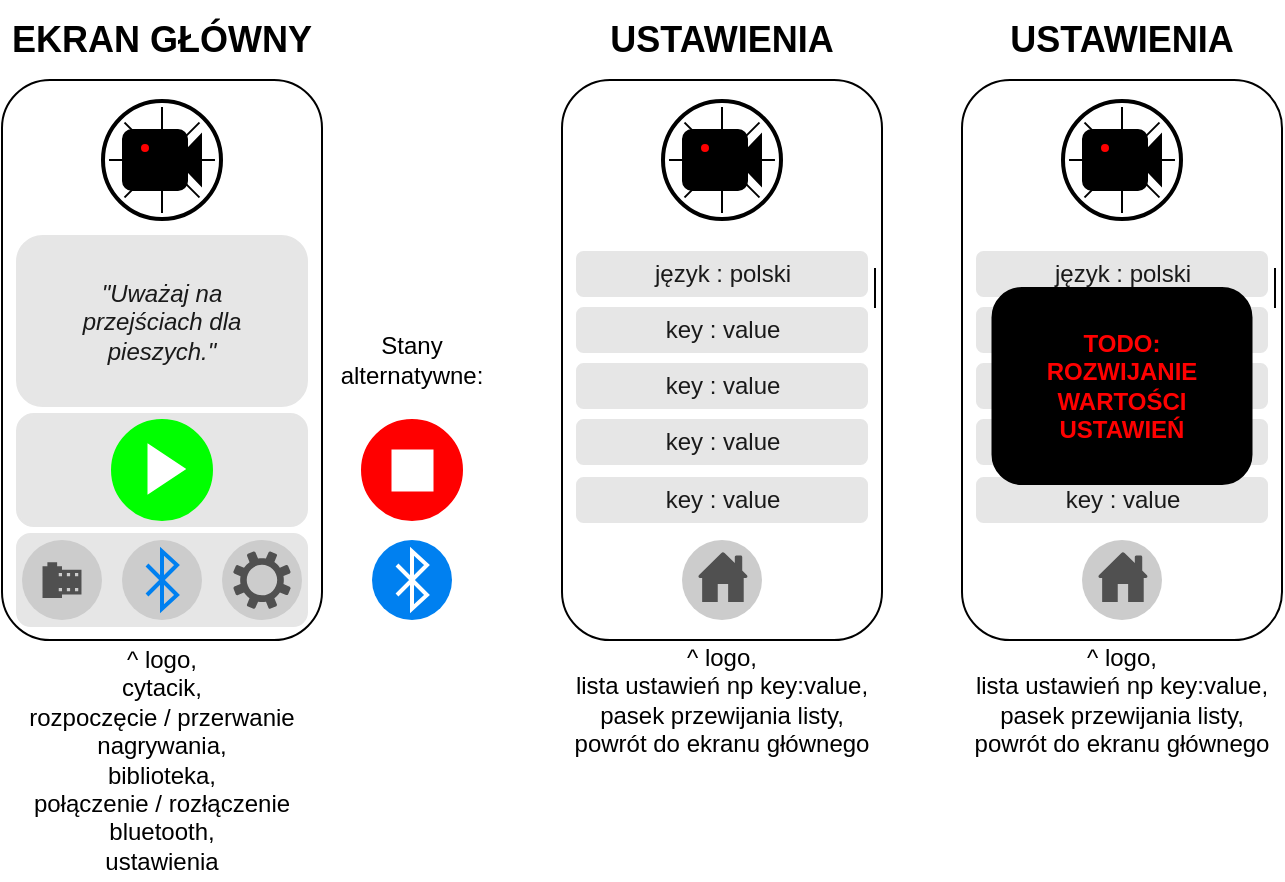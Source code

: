 <mxfile version="21.6.5" type="device">
  <diagram name="Page-1" id="VigYmMtTyxd7N-UWOCeD">
    <mxGraphModel dx="863" dy="505" grid="1" gridSize="10" guides="1" tooltips="1" connect="1" arrows="1" fold="1" page="1" pageScale="1" pageWidth="827" pageHeight="1169" math="0" shadow="0">
      <root>
        <mxCell id="0" />
        <mxCell id="1" parent="0" />
        <mxCell id="5UjWB_cvu-2O-xfTB6Tj-1" value="" style="rounded=1;whiteSpace=wrap;html=1;fillColor=#FFFFFF;" vertex="1" parent="1">
          <mxGeometry y="40" width="160" height="280" as="geometry" />
        </mxCell>
        <mxCell id="5UjWB_cvu-2O-xfTB6Tj-9" value="" style="rounded=1;whiteSpace=wrap;html=1;strokeColor=#E6E6E6;fillColor=#E6E6E6;" vertex="1" parent="1">
          <mxGeometry x="7.5" y="267" width="145" height="46" as="geometry" />
        </mxCell>
        <mxCell id="5UjWB_cvu-2O-xfTB6Tj-31" value="" style="rounded=1;whiteSpace=wrap;html=1;strokeColor=#E6E6E6;fillColor=#E6E6E6;" vertex="1" parent="1">
          <mxGeometry x="7.5" y="207" width="145" height="56" as="geometry" />
        </mxCell>
        <mxCell id="5UjWB_cvu-2O-xfTB6Tj-2" value="" style="ellipse;whiteSpace=wrap;html=1;aspect=fixed;fillColor=#00FF00;strokeColor=#00FF00;" vertex="1" parent="1">
          <mxGeometry x="55" y="210" width="50" height="50" as="geometry" />
        </mxCell>
        <mxCell id="5UjWB_cvu-2O-xfTB6Tj-3" value="" style="triangle;whiteSpace=wrap;html=1;strokeColor=#FFFFFF;" vertex="1" parent="1">
          <mxGeometry x="73.25" y="222.5" width="18" height="24" as="geometry" />
        </mxCell>
        <mxCell id="5UjWB_cvu-2O-xfTB6Tj-7" value="" style="shape=ellipse;dashed=0;strokeColor=none;shadow=0;fontSize=13;align=center;verticalAlign=top;labelPosition=center;verticalLabelPosition=bottom;html=1;aspect=fixed;fillColor=#CCCCCC;" vertex="1" parent="1">
          <mxGeometry x="10" y="270" width="40" height="40" as="geometry" />
        </mxCell>
        <mxCell id="5UjWB_cvu-2O-xfTB6Tj-8" value="" style="dashed=0;html=1;shape=mxgraph.gmdl.gallery;strokeColor=none;fillColor=#505050;shadow=0;sketch=0;html=1;labelPosition=center;verticalLabelPosition=bottom;align=center;verticalAlign=top;aspect=fixed;" vertex="1" parent="5UjWB_cvu-2O-xfTB6Tj-7">
          <mxGeometry x="10.26" y="11.09" width="19.48" height="17.86" as="geometry" />
        </mxCell>
        <mxCell id="5UjWB_cvu-2O-xfTB6Tj-15" value="" style="rounded=1;whiteSpace=wrap;html=1;strokeColor=#E6E6E6;fillColor=#E6E6E6;" vertex="1" parent="1">
          <mxGeometry x="7.5" y="118" width="145" height="85" as="geometry" />
        </mxCell>
        <mxCell id="5UjWB_cvu-2O-xfTB6Tj-10" value="&quot;Uważaj na przejściach dla pieszych.&quot;" style="text;html=1;strokeColor=none;fillColor=none;align=center;verticalAlign=middle;whiteSpace=wrap;rounded=0;fontStyle=2;fontColor=#1A1A1A;" vertex="1" parent="1">
          <mxGeometry x="35" y="140.5" width="90" height="40" as="geometry" />
        </mxCell>
        <mxCell id="5UjWB_cvu-2O-xfTB6Tj-13" value="" style="shape=ellipse;dashed=0;strokeColor=none;shadow=0;fontSize=13;align=center;verticalAlign=top;labelPosition=center;verticalLabelPosition=bottom;html=1;aspect=fixed;fillColor=#CCCCCC;" vertex="1" parent="1">
          <mxGeometry x="60" y="270" width="40" height="40" as="geometry" />
        </mxCell>
        <mxCell id="5UjWB_cvu-2O-xfTB6Tj-11" value="" style="html=1;verticalLabelPosition=bottom;align=center;labelBackgroundColor=#ffffff;verticalAlign=top;strokeWidth=2;strokeColor=#0080F0;shadow=0;dashed=0;shape=mxgraph.ios7.icons.bluetooth;pointerEvents=1" vertex="1" parent="1">
          <mxGeometry x="72.5" y="275.6" width="15" height="28.8" as="geometry" />
        </mxCell>
        <mxCell id="5UjWB_cvu-2O-xfTB6Tj-16" value="" style="shape=ellipse;dashed=0;strokeColor=none;shadow=0;fontSize=13;align=center;verticalAlign=top;labelPosition=center;verticalLabelPosition=bottom;html=1;aspect=fixed;fillColor=#CCCCCC;" vertex="1" parent="1">
          <mxGeometry x="110" y="270" width="40" height="40" as="geometry" />
        </mxCell>
        <mxCell id="5UjWB_cvu-2O-xfTB6Tj-6" value="" style="sketch=0;pointerEvents=1;shadow=0;dashed=0;html=1;strokeColor=none;labelPosition=center;verticalLabelPosition=bottom;verticalAlign=top;align=center;fillColor=#505050;shape=mxgraph.mscae.enterprise.settings;aspect=fixed;" vertex="1" parent="1">
          <mxGeometry x="115.63" y="275.65" width="28.75" height="28.75" as="geometry" />
        </mxCell>
        <mxCell id="5UjWB_cvu-2O-xfTB6Tj-30" value="" style="group" vertex="1" connectable="0" parent="1">
          <mxGeometry x="50" y="50" width="60" height="60" as="geometry" />
        </mxCell>
        <mxCell id="5UjWB_cvu-2O-xfTB6Tj-17" value="" style="ellipse;whiteSpace=wrap;html=1;fillColor=#000000;" vertex="1" parent="5UjWB_cvu-2O-xfTB6Tj-30">
          <mxGeometry width="60" height="60" as="geometry" />
        </mxCell>
        <mxCell id="5UjWB_cvu-2O-xfTB6Tj-18" value="" style="ellipse;whiteSpace=wrap;html=1;aspect=fixed;" vertex="1" parent="5UjWB_cvu-2O-xfTB6Tj-30">
          <mxGeometry x="2.5" y="2.5" width="55" height="55" as="geometry" />
        </mxCell>
        <mxCell id="5UjWB_cvu-2O-xfTB6Tj-19" value="" style="endArrow=none;html=1;rounded=0;exitX=0;exitY=1;exitDx=0;exitDy=0;entryX=1;entryY=0;entryDx=0;entryDy=0;" edge="1" parent="5UjWB_cvu-2O-xfTB6Tj-30" source="5UjWB_cvu-2O-xfTB6Tj-18" target="5UjWB_cvu-2O-xfTB6Tj-18">
          <mxGeometry width="50" height="50" relative="1" as="geometry">
            <mxPoint x="17.5" y="42.5" as="sourcePoint" />
            <mxPoint x="42.5" y="17.5" as="targetPoint" />
          </mxGeometry>
        </mxCell>
        <mxCell id="5UjWB_cvu-2O-xfTB6Tj-20" value="" style="endArrow=none;html=1;rounded=0;exitX=0;exitY=0.5;exitDx=0;exitDy=0;entryX=1;entryY=0.5;entryDx=0;entryDy=0;" edge="1" parent="5UjWB_cvu-2O-xfTB6Tj-30" source="5UjWB_cvu-2O-xfTB6Tj-18" target="5UjWB_cvu-2O-xfTB6Tj-18">
          <mxGeometry width="50" height="50" relative="1" as="geometry">
            <mxPoint x="15.555" y="54.445" as="sourcePoint" />
            <mxPoint x="54.445" y="15.555" as="targetPoint" />
          </mxGeometry>
        </mxCell>
        <mxCell id="5UjWB_cvu-2O-xfTB6Tj-21" value="" style="endArrow=none;html=1;rounded=0;exitX=0.5;exitY=1;exitDx=0;exitDy=0;entryX=0.5;entryY=0;entryDx=0;entryDy=0;" edge="1" parent="5UjWB_cvu-2O-xfTB6Tj-30" source="5UjWB_cvu-2O-xfTB6Tj-18" target="5UjWB_cvu-2O-xfTB6Tj-18">
          <mxGeometry width="50" height="50" relative="1" as="geometry">
            <mxPoint x="20.555" y="59.445" as="sourcePoint" />
            <mxPoint x="59.445" y="20.555" as="targetPoint" />
          </mxGeometry>
        </mxCell>
        <mxCell id="5UjWB_cvu-2O-xfTB6Tj-22" value="" style="endArrow=none;html=1;rounded=0;exitX=1;exitY=1;exitDx=0;exitDy=0;entryX=0;entryY=0;entryDx=0;entryDy=0;" edge="1" parent="5UjWB_cvu-2O-xfTB6Tj-30" source="5UjWB_cvu-2O-xfTB6Tj-18" target="5UjWB_cvu-2O-xfTB6Tj-18">
          <mxGeometry width="50" height="50" relative="1" as="geometry">
            <mxPoint x="25.555" y="64.445" as="sourcePoint" />
            <mxPoint x="64.445" y="25.555" as="targetPoint" />
          </mxGeometry>
        </mxCell>
        <mxCell id="5UjWB_cvu-2O-xfTB6Tj-23" value="" style="rounded=1;whiteSpace=wrap;html=1;fillColor=#000000;" vertex="1" parent="5UjWB_cvu-2O-xfTB6Tj-30">
          <mxGeometry x="10.5" y="15" width="32" height="30" as="geometry" />
        </mxCell>
        <mxCell id="5UjWB_cvu-2O-xfTB6Tj-24" value="" style="triangle;whiteSpace=wrap;html=1;fillColor=#000000;rotation=-180;" vertex="1" parent="5UjWB_cvu-2O-xfTB6Tj-30">
          <mxGeometry x="37.5" y="17.5" width="12" height="25" as="geometry" />
        </mxCell>
        <mxCell id="5UjWB_cvu-2O-xfTB6Tj-25" value="" style="ellipse;whiteSpace=wrap;html=1;aspect=fixed;fillColor=#FF0000;" vertex="1" parent="5UjWB_cvu-2O-xfTB6Tj-30">
          <mxGeometry x="19" y="21.5" width="5" height="5" as="geometry" />
        </mxCell>
        <mxCell id="5UjWB_cvu-2O-xfTB6Tj-26" value="" style="ellipse;whiteSpace=wrap;html=1;aspect=fixed;fillColor=none;strokeColor=#FFFFFF;strokeWidth=2;" vertex="1" parent="5UjWB_cvu-2O-xfTB6Tj-30">
          <mxGeometry x="2.5" y="2.5" width="55" height="55" as="geometry" />
        </mxCell>
        <mxCell id="5UjWB_cvu-2O-xfTB6Tj-32" value="^ logo,&lt;br&gt;cytacik,&lt;br&gt;rozpoczęcie / przerwanie nagrywania,&lt;br&gt;biblioteka,&lt;br&gt;połączenie / rozłączenie bluetooth,&lt;br&gt;ustawienia" style="text;html=1;strokeColor=none;fillColor=none;align=center;verticalAlign=middle;whiteSpace=wrap;rounded=0;" vertex="1" parent="1">
          <mxGeometry y="320" width="160" height="120" as="geometry" />
        </mxCell>
        <mxCell id="5UjWB_cvu-2O-xfTB6Tj-33" value="" style="ellipse;whiteSpace=wrap;html=1;aspect=fixed;fillColor=#FF0000;strokeColor=#FF0000;" vertex="1" parent="1">
          <mxGeometry x="180" y="210" width="50" height="50" as="geometry" />
        </mxCell>
        <mxCell id="5UjWB_cvu-2O-xfTB6Tj-34" value="" style="whiteSpace=wrap;html=1;aspect=fixed;strokeColor=#FFFFFF;" vertex="1" parent="1">
          <mxGeometry x="195.25" y="225.25" width="20" height="20" as="geometry" />
        </mxCell>
        <mxCell id="5UjWB_cvu-2O-xfTB6Tj-35" value="EKRAN GŁÓWNY" style="text;html=1;strokeColor=none;fillColor=none;align=center;verticalAlign=middle;whiteSpace=wrap;rounded=0;fontStyle=1;fontSize=18;" vertex="1" parent="1">
          <mxGeometry width="160" height="40" as="geometry" />
        </mxCell>
        <mxCell id="5UjWB_cvu-2O-xfTB6Tj-36" value="" style="rounded=1;whiteSpace=wrap;html=1;fillColor=#FFFFFF;" vertex="1" parent="1">
          <mxGeometry x="280" y="40" width="160" height="280" as="geometry" />
        </mxCell>
        <mxCell id="5UjWB_cvu-2O-xfTB6Tj-43" value="język : polski" style="rounded=1;whiteSpace=wrap;html=1;strokeColor=#E6E6E6;fillColor=#E6E6E6;fontColor=#1A1A1A;" vertex="1" parent="1">
          <mxGeometry x="287.5" y="126" width="145" height="22" as="geometry" />
        </mxCell>
        <mxCell id="5UjWB_cvu-2O-xfTB6Tj-49" value="" style="group" vertex="1" connectable="0" parent="1">
          <mxGeometry x="330" y="50" width="60" height="60" as="geometry" />
        </mxCell>
        <mxCell id="5UjWB_cvu-2O-xfTB6Tj-50" value="" style="ellipse;whiteSpace=wrap;html=1;fillColor=#000000;" vertex="1" parent="5UjWB_cvu-2O-xfTB6Tj-49">
          <mxGeometry width="60" height="60" as="geometry" />
        </mxCell>
        <mxCell id="5UjWB_cvu-2O-xfTB6Tj-51" value="" style="ellipse;whiteSpace=wrap;html=1;aspect=fixed;" vertex="1" parent="5UjWB_cvu-2O-xfTB6Tj-49">
          <mxGeometry x="2.5" y="2.5" width="55" height="55" as="geometry" />
        </mxCell>
        <mxCell id="5UjWB_cvu-2O-xfTB6Tj-52" value="" style="endArrow=none;html=1;rounded=0;exitX=0;exitY=1;exitDx=0;exitDy=0;entryX=1;entryY=0;entryDx=0;entryDy=0;" edge="1" parent="5UjWB_cvu-2O-xfTB6Tj-49" source="5UjWB_cvu-2O-xfTB6Tj-51" target="5UjWB_cvu-2O-xfTB6Tj-51">
          <mxGeometry width="50" height="50" relative="1" as="geometry">
            <mxPoint x="17.5" y="42.5" as="sourcePoint" />
            <mxPoint x="42.5" y="17.5" as="targetPoint" />
          </mxGeometry>
        </mxCell>
        <mxCell id="5UjWB_cvu-2O-xfTB6Tj-53" value="" style="endArrow=none;html=1;rounded=0;exitX=0;exitY=0.5;exitDx=0;exitDy=0;entryX=1;entryY=0.5;entryDx=0;entryDy=0;" edge="1" parent="5UjWB_cvu-2O-xfTB6Tj-49" source="5UjWB_cvu-2O-xfTB6Tj-51" target="5UjWB_cvu-2O-xfTB6Tj-51">
          <mxGeometry width="50" height="50" relative="1" as="geometry">
            <mxPoint x="15.555" y="54.445" as="sourcePoint" />
            <mxPoint x="54.445" y="15.555" as="targetPoint" />
          </mxGeometry>
        </mxCell>
        <mxCell id="5UjWB_cvu-2O-xfTB6Tj-54" value="" style="endArrow=none;html=1;rounded=0;exitX=0.5;exitY=1;exitDx=0;exitDy=0;entryX=0.5;entryY=0;entryDx=0;entryDy=0;" edge="1" parent="5UjWB_cvu-2O-xfTB6Tj-49" source="5UjWB_cvu-2O-xfTB6Tj-51" target="5UjWB_cvu-2O-xfTB6Tj-51">
          <mxGeometry width="50" height="50" relative="1" as="geometry">
            <mxPoint x="20.555" y="59.445" as="sourcePoint" />
            <mxPoint x="59.445" y="20.555" as="targetPoint" />
          </mxGeometry>
        </mxCell>
        <mxCell id="5UjWB_cvu-2O-xfTB6Tj-55" value="" style="endArrow=none;html=1;rounded=0;exitX=1;exitY=1;exitDx=0;exitDy=0;entryX=0;entryY=0;entryDx=0;entryDy=0;" edge="1" parent="5UjWB_cvu-2O-xfTB6Tj-49" source="5UjWB_cvu-2O-xfTB6Tj-51" target="5UjWB_cvu-2O-xfTB6Tj-51">
          <mxGeometry width="50" height="50" relative="1" as="geometry">
            <mxPoint x="25.555" y="64.445" as="sourcePoint" />
            <mxPoint x="64.445" y="25.555" as="targetPoint" />
          </mxGeometry>
        </mxCell>
        <mxCell id="5UjWB_cvu-2O-xfTB6Tj-56" value="" style="rounded=1;whiteSpace=wrap;html=1;fillColor=#000000;" vertex="1" parent="5UjWB_cvu-2O-xfTB6Tj-49">
          <mxGeometry x="10.5" y="15" width="32" height="30" as="geometry" />
        </mxCell>
        <mxCell id="5UjWB_cvu-2O-xfTB6Tj-57" value="" style="triangle;whiteSpace=wrap;html=1;fillColor=#000000;rotation=-180;" vertex="1" parent="5UjWB_cvu-2O-xfTB6Tj-49">
          <mxGeometry x="37.5" y="17.5" width="12" height="25" as="geometry" />
        </mxCell>
        <mxCell id="5UjWB_cvu-2O-xfTB6Tj-58" value="" style="ellipse;whiteSpace=wrap;html=1;aspect=fixed;fillColor=#FF0000;" vertex="1" parent="5UjWB_cvu-2O-xfTB6Tj-49">
          <mxGeometry x="19" y="21.5" width="5" height="5" as="geometry" />
        </mxCell>
        <mxCell id="5UjWB_cvu-2O-xfTB6Tj-59" value="" style="ellipse;whiteSpace=wrap;html=1;aspect=fixed;fillColor=none;strokeColor=#FFFFFF;strokeWidth=2;" vertex="1" parent="5UjWB_cvu-2O-xfTB6Tj-49">
          <mxGeometry x="2.5" y="2.5" width="55" height="55" as="geometry" />
        </mxCell>
        <mxCell id="5UjWB_cvu-2O-xfTB6Tj-60" value="^ logo,&lt;br&gt;lista ustawień np key:value,&lt;br&gt;pasek przewijania listy,&lt;br&gt;powrót do ekranu głównego" style="text;html=1;strokeColor=none;fillColor=none;align=center;verticalAlign=middle;whiteSpace=wrap;rounded=0;" vertex="1" parent="1">
          <mxGeometry x="280" y="320" width="160" height="60" as="geometry" />
        </mxCell>
        <mxCell id="5UjWB_cvu-2O-xfTB6Tj-63" value="USTAWIENIA" style="text;html=1;strokeColor=none;fillColor=none;align=center;verticalAlign=middle;whiteSpace=wrap;rounded=0;fontStyle=1;fontSize=18;" vertex="1" parent="1">
          <mxGeometry x="280" width="160" height="40" as="geometry" />
        </mxCell>
        <mxCell id="5UjWB_cvu-2O-xfTB6Tj-64" value="key : value" style="rounded=1;whiteSpace=wrap;html=1;strokeColor=#E6E6E6;fillColor=#E6E6E6;fontColor=#1A1A1A;" vertex="1" parent="1">
          <mxGeometry x="287.5" y="154" width="145" height="22" as="geometry" />
        </mxCell>
        <mxCell id="5UjWB_cvu-2O-xfTB6Tj-67" value="key : value" style="rounded=1;whiteSpace=wrap;html=1;strokeColor=#E6E6E6;fillColor=#E6E6E6;fontColor=#1A1A1A;" vertex="1" parent="1">
          <mxGeometry x="287.5" y="182" width="145" height="22" as="geometry" />
        </mxCell>
        <mxCell id="5UjWB_cvu-2O-xfTB6Tj-68" value="key : value" style="rounded=1;whiteSpace=wrap;html=1;strokeColor=#E6E6E6;fillColor=#E6E6E6;fontColor=#1A1A1A;" vertex="1" parent="1">
          <mxGeometry x="287.5" y="210" width="145" height="22" as="geometry" />
        </mxCell>
        <mxCell id="5UjWB_cvu-2O-xfTB6Tj-69" value="key : value" style="rounded=1;whiteSpace=wrap;html=1;strokeColor=#E6E6E6;fillColor=#E6E6E6;fontColor=#1A1A1A;" vertex="1" parent="1">
          <mxGeometry x="287.5" y="239" width="145" height="22" as="geometry" />
        </mxCell>
        <mxCell id="5UjWB_cvu-2O-xfTB6Tj-71" value="" style="shape=ellipse;dashed=0;strokeColor=none;shadow=0;fontSize=13;align=center;verticalAlign=top;labelPosition=center;verticalLabelPosition=bottom;html=1;aspect=fixed;fillColor=#CCCCCC;" vertex="1" parent="1">
          <mxGeometry x="340" y="270" width="40" height="40" as="geometry" />
        </mxCell>
        <mxCell id="5UjWB_cvu-2O-xfTB6Tj-72" value="" style="endArrow=none;html=1;rounded=0;fontColor=#1A1A1A;" edge="1" parent="1">
          <mxGeometry width="50" height="50" relative="1" as="geometry">
            <mxPoint x="436.5" y="154" as="sourcePoint" />
            <mxPoint x="436.5" y="134" as="targetPoint" />
          </mxGeometry>
        </mxCell>
        <mxCell id="5UjWB_cvu-2O-xfTB6Tj-73" value="" style="sketch=0;pointerEvents=1;shadow=0;dashed=0;html=1;strokeColor=none;fillColor=#505050;labelPosition=center;verticalLabelPosition=bottom;verticalAlign=top;outlineConnect=0;align=center;shape=mxgraph.office.concepts.home;aspect=fixed;" vertex="1" parent="1">
          <mxGeometry x="347.98" y="276.02" width="25.03" height="25" as="geometry" />
        </mxCell>
        <mxCell id="5UjWB_cvu-2O-xfTB6Tj-95" value="" style="rounded=1;whiteSpace=wrap;html=1;fillColor=#FFFFFF;" vertex="1" parent="1">
          <mxGeometry x="480" y="40" width="160" height="280" as="geometry" />
        </mxCell>
        <mxCell id="5UjWB_cvu-2O-xfTB6Tj-96" value="język : polski" style="rounded=1;whiteSpace=wrap;html=1;strokeColor=#E6E6E6;fillColor=#E6E6E6;fontColor=#1A1A1A;" vertex="1" parent="1">
          <mxGeometry x="487.5" y="126" width="145" height="22" as="geometry" />
        </mxCell>
        <mxCell id="5UjWB_cvu-2O-xfTB6Tj-97" value="" style="group" vertex="1" connectable="0" parent="1">
          <mxGeometry x="530" y="50" width="60" height="60" as="geometry" />
        </mxCell>
        <mxCell id="5UjWB_cvu-2O-xfTB6Tj-98" value="" style="ellipse;whiteSpace=wrap;html=1;fillColor=#000000;" vertex="1" parent="5UjWB_cvu-2O-xfTB6Tj-97">
          <mxGeometry width="60" height="60" as="geometry" />
        </mxCell>
        <mxCell id="5UjWB_cvu-2O-xfTB6Tj-99" value="" style="ellipse;whiteSpace=wrap;html=1;aspect=fixed;" vertex="1" parent="5UjWB_cvu-2O-xfTB6Tj-97">
          <mxGeometry x="2.5" y="2.5" width="55" height="55" as="geometry" />
        </mxCell>
        <mxCell id="5UjWB_cvu-2O-xfTB6Tj-100" value="" style="endArrow=none;html=1;rounded=0;exitX=0;exitY=1;exitDx=0;exitDy=0;entryX=1;entryY=0;entryDx=0;entryDy=0;" edge="1" parent="5UjWB_cvu-2O-xfTB6Tj-97" source="5UjWB_cvu-2O-xfTB6Tj-99" target="5UjWB_cvu-2O-xfTB6Tj-99">
          <mxGeometry width="50" height="50" relative="1" as="geometry">
            <mxPoint x="17.5" y="42.5" as="sourcePoint" />
            <mxPoint x="42.5" y="17.5" as="targetPoint" />
          </mxGeometry>
        </mxCell>
        <mxCell id="5UjWB_cvu-2O-xfTB6Tj-101" value="" style="endArrow=none;html=1;rounded=0;exitX=0;exitY=0.5;exitDx=0;exitDy=0;entryX=1;entryY=0.5;entryDx=0;entryDy=0;" edge="1" parent="5UjWB_cvu-2O-xfTB6Tj-97" source="5UjWB_cvu-2O-xfTB6Tj-99" target="5UjWB_cvu-2O-xfTB6Tj-99">
          <mxGeometry width="50" height="50" relative="1" as="geometry">
            <mxPoint x="15.555" y="54.445" as="sourcePoint" />
            <mxPoint x="54.445" y="15.555" as="targetPoint" />
          </mxGeometry>
        </mxCell>
        <mxCell id="5UjWB_cvu-2O-xfTB6Tj-102" value="" style="endArrow=none;html=1;rounded=0;exitX=0.5;exitY=1;exitDx=0;exitDy=0;entryX=0.5;entryY=0;entryDx=0;entryDy=0;" edge="1" parent="5UjWB_cvu-2O-xfTB6Tj-97" source="5UjWB_cvu-2O-xfTB6Tj-99" target="5UjWB_cvu-2O-xfTB6Tj-99">
          <mxGeometry width="50" height="50" relative="1" as="geometry">
            <mxPoint x="20.555" y="59.445" as="sourcePoint" />
            <mxPoint x="59.445" y="20.555" as="targetPoint" />
          </mxGeometry>
        </mxCell>
        <mxCell id="5UjWB_cvu-2O-xfTB6Tj-103" value="" style="endArrow=none;html=1;rounded=0;exitX=1;exitY=1;exitDx=0;exitDy=0;entryX=0;entryY=0;entryDx=0;entryDy=0;" edge="1" parent="5UjWB_cvu-2O-xfTB6Tj-97" source="5UjWB_cvu-2O-xfTB6Tj-99" target="5UjWB_cvu-2O-xfTB6Tj-99">
          <mxGeometry width="50" height="50" relative="1" as="geometry">
            <mxPoint x="25.555" y="64.445" as="sourcePoint" />
            <mxPoint x="64.445" y="25.555" as="targetPoint" />
          </mxGeometry>
        </mxCell>
        <mxCell id="5UjWB_cvu-2O-xfTB6Tj-104" value="" style="rounded=1;whiteSpace=wrap;html=1;fillColor=#000000;" vertex="1" parent="5UjWB_cvu-2O-xfTB6Tj-97">
          <mxGeometry x="10.5" y="15" width="32" height="30" as="geometry" />
        </mxCell>
        <mxCell id="5UjWB_cvu-2O-xfTB6Tj-105" value="" style="triangle;whiteSpace=wrap;html=1;fillColor=#000000;rotation=-180;" vertex="1" parent="5UjWB_cvu-2O-xfTB6Tj-97">
          <mxGeometry x="37.5" y="17.5" width="12" height="25" as="geometry" />
        </mxCell>
        <mxCell id="5UjWB_cvu-2O-xfTB6Tj-106" value="" style="ellipse;whiteSpace=wrap;html=1;aspect=fixed;fillColor=#FF0000;" vertex="1" parent="5UjWB_cvu-2O-xfTB6Tj-97">
          <mxGeometry x="19" y="21.5" width="5" height="5" as="geometry" />
        </mxCell>
        <mxCell id="5UjWB_cvu-2O-xfTB6Tj-107" value="" style="ellipse;whiteSpace=wrap;html=1;aspect=fixed;fillColor=none;strokeColor=#FFFFFF;strokeWidth=2;" vertex="1" parent="5UjWB_cvu-2O-xfTB6Tj-97">
          <mxGeometry x="2.5" y="2.5" width="55" height="55" as="geometry" />
        </mxCell>
        <mxCell id="5UjWB_cvu-2O-xfTB6Tj-108" value="^ logo,&lt;br&gt;lista ustawień np key:value,&lt;br&gt;pasek przewijania listy,&lt;br&gt;powrót do ekranu głównego" style="text;html=1;strokeColor=none;fillColor=none;align=center;verticalAlign=middle;whiteSpace=wrap;rounded=0;" vertex="1" parent="1">
          <mxGeometry x="480" y="320" width="160" height="60" as="geometry" />
        </mxCell>
        <mxCell id="5UjWB_cvu-2O-xfTB6Tj-109" value="USTAWIENIA" style="text;html=1;strokeColor=none;fillColor=none;align=center;verticalAlign=middle;whiteSpace=wrap;rounded=0;fontStyle=1;fontSize=18;" vertex="1" parent="1">
          <mxGeometry x="480" width="160" height="40" as="geometry" />
        </mxCell>
        <mxCell id="5UjWB_cvu-2O-xfTB6Tj-110" value="key : value" style="rounded=1;whiteSpace=wrap;html=1;strokeColor=#E6E6E6;fillColor=#E6E6E6;fontColor=#1A1A1A;" vertex="1" parent="1">
          <mxGeometry x="487.5" y="154" width="145" height="22" as="geometry" />
        </mxCell>
        <mxCell id="5UjWB_cvu-2O-xfTB6Tj-111" value="key : value" style="rounded=1;whiteSpace=wrap;html=1;strokeColor=#E6E6E6;fillColor=#E6E6E6;fontColor=#1A1A1A;" vertex="1" parent="1">
          <mxGeometry x="487.5" y="182" width="145" height="22" as="geometry" />
        </mxCell>
        <mxCell id="5UjWB_cvu-2O-xfTB6Tj-112" value="key : value" style="rounded=1;whiteSpace=wrap;html=1;strokeColor=#E6E6E6;fillColor=#E6E6E6;fontColor=#1A1A1A;" vertex="1" parent="1">
          <mxGeometry x="487.5" y="210" width="145" height="22" as="geometry" />
        </mxCell>
        <mxCell id="5UjWB_cvu-2O-xfTB6Tj-113" value="key : value" style="rounded=1;whiteSpace=wrap;html=1;strokeColor=#E6E6E6;fillColor=#E6E6E6;fontColor=#1A1A1A;" vertex="1" parent="1">
          <mxGeometry x="487.5" y="239" width="145" height="22" as="geometry" />
        </mxCell>
        <mxCell id="5UjWB_cvu-2O-xfTB6Tj-114" value="" style="shape=ellipse;dashed=0;strokeColor=none;shadow=0;fontSize=13;align=center;verticalAlign=top;labelPosition=center;verticalLabelPosition=bottom;html=1;aspect=fixed;fillColor=#CCCCCC;" vertex="1" parent="1">
          <mxGeometry x="540" y="270" width="40" height="40" as="geometry" />
        </mxCell>
        <mxCell id="5UjWB_cvu-2O-xfTB6Tj-115" value="" style="endArrow=none;html=1;rounded=0;fontColor=#1A1A1A;" edge="1" parent="1">
          <mxGeometry width="50" height="50" relative="1" as="geometry">
            <mxPoint x="636.5" y="154" as="sourcePoint" />
            <mxPoint x="636.5" y="134" as="targetPoint" />
          </mxGeometry>
        </mxCell>
        <mxCell id="5UjWB_cvu-2O-xfTB6Tj-116" value="" style="sketch=0;pointerEvents=1;shadow=0;dashed=0;html=1;strokeColor=none;fillColor=#505050;labelPosition=center;verticalLabelPosition=bottom;verticalAlign=top;outlineConnect=0;align=center;shape=mxgraph.office.concepts.home;aspect=fixed;" vertex="1" parent="1">
          <mxGeometry x="547.98" y="276.02" width="25.03" height="25" as="geometry" />
        </mxCell>
        <mxCell id="5UjWB_cvu-2O-xfTB6Tj-117" value="TODO:&lt;br&gt;ROZWIJANIE WARTOŚCI USTAWIEŃ" style="rounded=1;whiteSpace=wrap;html=1;fillColor=#000000;fontStyle=1;fontColor=#FF0000;" vertex="1" parent="1">
          <mxGeometry x="495.25" y="144" width="129.5" height="98" as="geometry" />
        </mxCell>
        <mxCell id="5UjWB_cvu-2O-xfTB6Tj-119" value="" style="shape=ellipse;dashed=0;strokeColor=none;shadow=0;fontSize=13;align=center;verticalAlign=top;labelPosition=center;verticalLabelPosition=bottom;html=1;aspect=fixed;fillColor=#0080F0;" vertex="1" parent="1">
          <mxGeometry x="185" y="270" width="40" height="40" as="geometry" />
        </mxCell>
        <mxCell id="5UjWB_cvu-2O-xfTB6Tj-120" value="" style="html=1;verticalLabelPosition=bottom;align=center;labelBackgroundColor=#ffffff;verticalAlign=top;strokeWidth=2;strokeColor=#FFFFFF;shadow=0;dashed=0;shape=mxgraph.ios7.icons.bluetooth;pointerEvents=1" vertex="1" parent="1">
          <mxGeometry x="197.5" y="275.6" width="15" height="28.8" as="geometry" />
        </mxCell>
        <mxCell id="5UjWB_cvu-2O-xfTB6Tj-121" value="Stany&lt;br&gt;alternatywne:" style="text;html=1;strokeColor=none;fillColor=none;align=center;verticalAlign=middle;whiteSpace=wrap;rounded=0;" vertex="1" parent="1">
          <mxGeometry x="160" y="160" width="90" height="40" as="geometry" />
        </mxCell>
      </root>
    </mxGraphModel>
  </diagram>
</mxfile>
